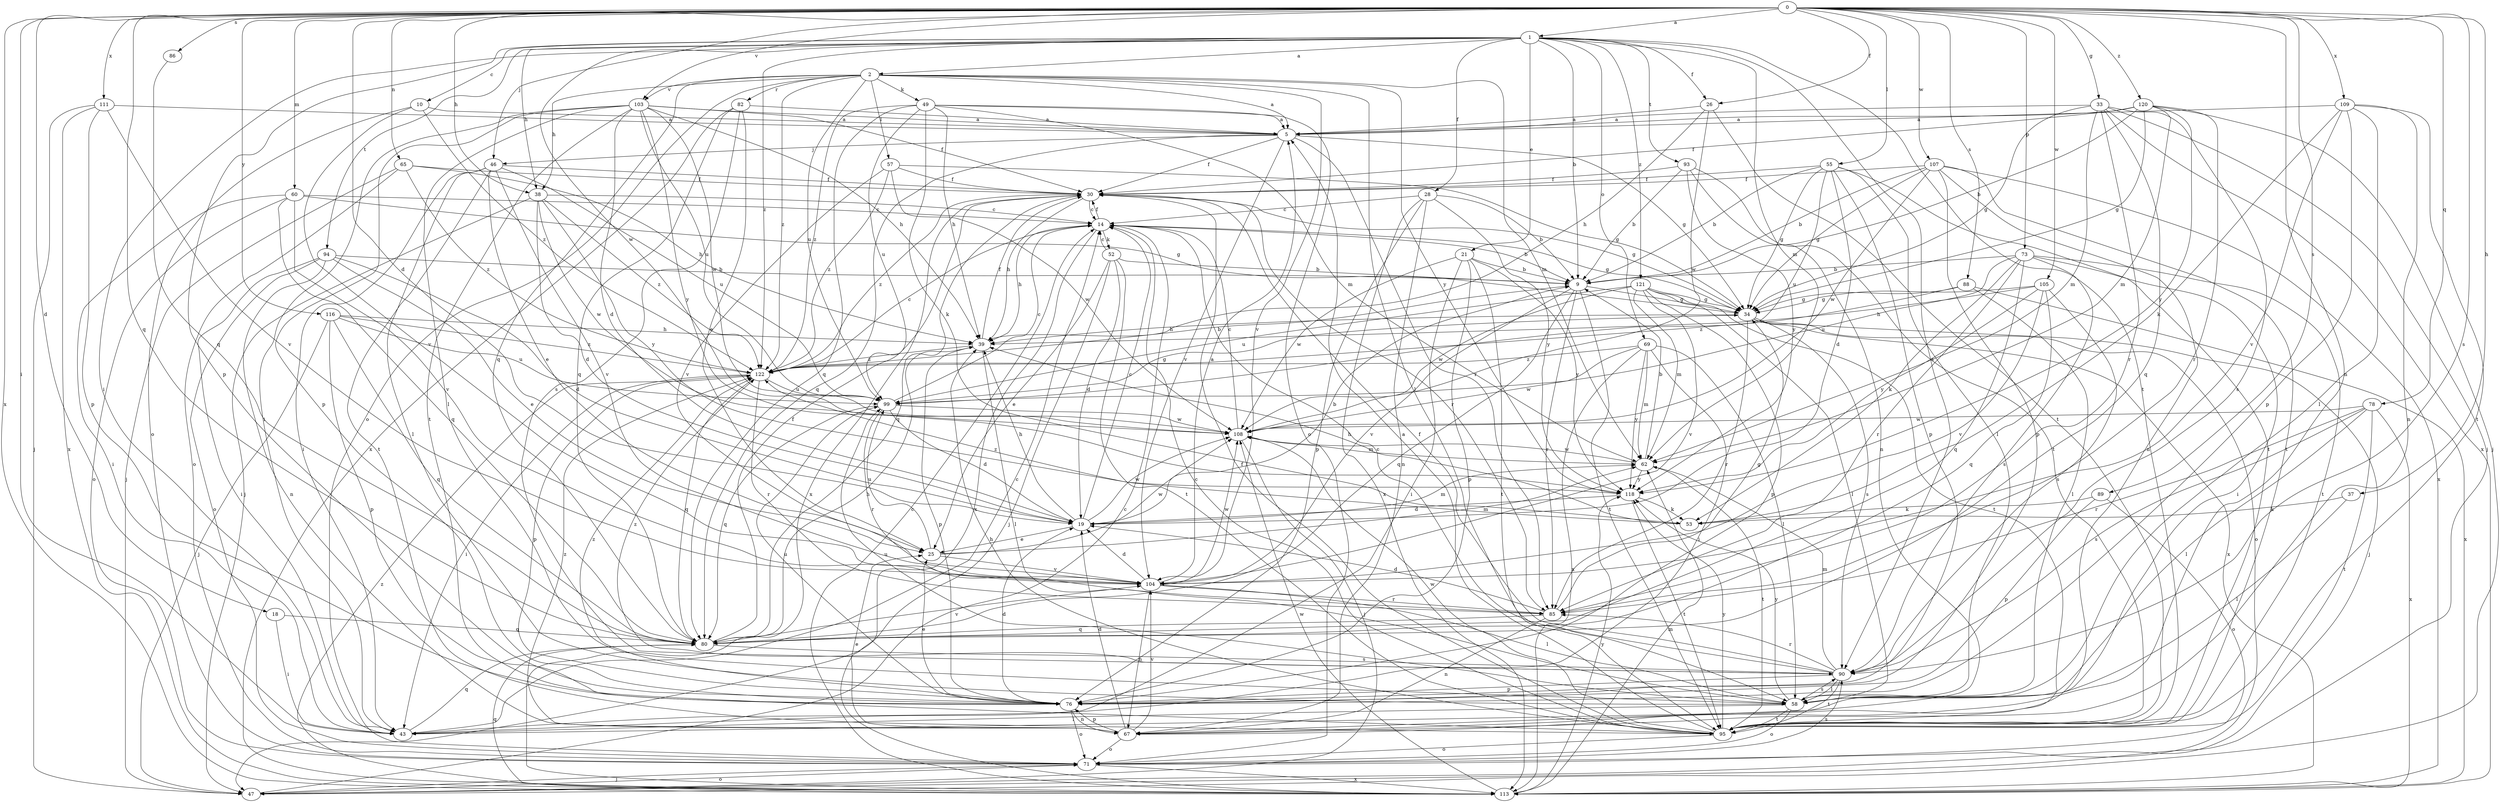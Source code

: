 strict digraph  {
0;
1;
2;
5;
9;
10;
14;
18;
19;
21;
25;
26;
28;
30;
33;
34;
37;
38;
39;
43;
46;
47;
49;
52;
53;
55;
57;
58;
60;
62;
65;
67;
69;
71;
73;
76;
78;
80;
82;
85;
86;
88;
89;
90;
93;
94;
95;
99;
103;
104;
105;
107;
108;
109;
111;
113;
116;
118;
120;
121;
122;
0 -> 1  [label=a];
0 -> 18  [label=d];
0 -> 19  [label=d];
0 -> 26  [label=f];
0 -> 33  [label=g];
0 -> 37  [label=h];
0 -> 38  [label=h];
0 -> 43  [label=i];
0 -> 46  [label=j];
0 -> 55  [label=l];
0 -> 60  [label=m];
0 -> 65  [label=n];
0 -> 67  [label=n];
0 -> 73  [label=p];
0 -> 78  [label=q];
0 -> 80  [label=q];
0 -> 86  [label=s];
0 -> 88  [label=s];
0 -> 89  [label=s];
0 -> 90  [label=s];
0 -> 103  [label=v];
0 -> 105  [label=w];
0 -> 107  [label=w];
0 -> 109  [label=x];
0 -> 111  [label=x];
0 -> 113  [label=x];
0 -> 116  [label=y];
0 -> 120  [label=z];
1 -> 2  [label=a];
1 -> 9  [label=b];
1 -> 10  [label=c];
1 -> 21  [label=e];
1 -> 26  [label=f];
1 -> 28  [label=f];
1 -> 38  [label=h];
1 -> 43  [label=i];
1 -> 62  [label=m];
1 -> 69  [label=o];
1 -> 76  [label=p];
1 -> 90  [label=s];
1 -> 93  [label=t];
1 -> 94  [label=t];
1 -> 95  [label=t];
1 -> 108  [label=w];
1 -> 121  [label=z];
1 -> 122  [label=z];
2 -> 5  [label=a];
2 -> 38  [label=h];
2 -> 49  [label=k];
2 -> 57  [label=l];
2 -> 58  [label=l];
2 -> 62  [label=m];
2 -> 71  [label=o];
2 -> 80  [label=q];
2 -> 82  [label=r];
2 -> 99  [label=u];
2 -> 103  [label=v];
2 -> 104  [label=v];
2 -> 118  [label=y];
2 -> 122  [label=z];
5 -> 30  [label=f];
5 -> 34  [label=g];
5 -> 46  [label=j];
5 -> 80  [label=q];
5 -> 85  [label=r];
5 -> 104  [label=v];
9 -> 34  [label=g];
9 -> 80  [label=q];
9 -> 85  [label=r];
9 -> 95  [label=t];
9 -> 104  [label=v];
10 -> 5  [label=a];
10 -> 71  [label=o];
10 -> 104  [label=v];
10 -> 122  [label=z];
14 -> 9  [label=b];
14 -> 30  [label=f];
14 -> 34  [label=g];
14 -> 39  [label=h];
14 -> 52  [label=k];
14 -> 113  [label=x];
18 -> 43  [label=i];
18 -> 80  [label=q];
19 -> 9  [label=b];
19 -> 14  [label=c];
19 -> 25  [label=e];
19 -> 39  [label=h];
19 -> 62  [label=m];
19 -> 108  [label=w];
21 -> 9  [label=b];
21 -> 43  [label=i];
21 -> 76  [label=p];
21 -> 95  [label=t];
21 -> 108  [label=w];
21 -> 118  [label=y];
25 -> 62  [label=m];
25 -> 99  [label=u];
25 -> 104  [label=v];
25 -> 108  [label=w];
26 -> 5  [label=a];
26 -> 39  [label=h];
26 -> 95  [label=t];
26 -> 108  [label=w];
28 -> 9  [label=b];
28 -> 14  [label=c];
28 -> 67  [label=n];
28 -> 76  [label=p];
28 -> 113  [label=x];
28 -> 118  [label=y];
30 -> 14  [label=c];
30 -> 34  [label=g];
30 -> 39  [label=h];
30 -> 80  [label=q];
30 -> 85  [label=r];
30 -> 113  [label=x];
30 -> 122  [label=z];
33 -> 5  [label=a];
33 -> 34  [label=g];
33 -> 47  [label=j];
33 -> 62  [label=m];
33 -> 80  [label=q];
33 -> 85  [label=r];
33 -> 90  [label=s];
33 -> 113  [label=x];
34 -> 39  [label=h];
34 -> 47  [label=j];
34 -> 71  [label=o];
34 -> 85  [label=r];
34 -> 90  [label=s];
34 -> 113  [label=x];
37 -> 53  [label=k];
37 -> 58  [label=l];
38 -> 14  [label=c];
38 -> 19  [label=d];
38 -> 47  [label=j];
38 -> 108  [label=w];
38 -> 118  [label=y];
38 -> 122  [label=z];
39 -> 30  [label=f];
39 -> 58  [label=l];
39 -> 76  [label=p];
39 -> 122  [label=z];
43 -> 14  [label=c];
43 -> 80  [label=q];
46 -> 25  [label=e];
46 -> 30  [label=f];
46 -> 43  [label=i];
46 -> 58  [label=l];
46 -> 95  [label=t];
46 -> 99  [label=u];
46 -> 104  [label=v];
47 -> 14  [label=c];
47 -> 71  [label=o];
49 -> 5  [label=a];
49 -> 39  [label=h];
49 -> 53  [label=k];
49 -> 62  [label=m];
49 -> 71  [label=o];
49 -> 80  [label=q];
49 -> 99  [label=u];
49 -> 122  [label=z];
52 -> 9  [label=b];
52 -> 14  [label=c];
52 -> 19  [label=d];
52 -> 25  [label=e];
52 -> 47  [label=j];
52 -> 95  [label=t];
53 -> 39  [label=h];
53 -> 122  [label=z];
55 -> 9  [label=b];
55 -> 19  [label=d];
55 -> 30  [label=f];
55 -> 34  [label=g];
55 -> 58  [label=l];
55 -> 76  [label=p];
55 -> 95  [label=t];
55 -> 99  [label=u];
57 -> 30  [label=f];
57 -> 34  [label=g];
57 -> 104  [label=v];
57 -> 108  [label=w];
57 -> 122  [label=z];
58 -> 43  [label=i];
58 -> 71  [label=o];
58 -> 90  [label=s];
58 -> 95  [label=t];
58 -> 99  [label=u];
58 -> 118  [label=y];
60 -> 14  [label=c];
60 -> 34  [label=g];
60 -> 43  [label=i];
60 -> 71  [label=o];
60 -> 80  [label=q];
60 -> 104  [label=v];
62 -> 9  [label=b];
62 -> 95  [label=t];
62 -> 108  [label=w];
62 -> 118  [label=y];
65 -> 30  [label=f];
65 -> 39  [label=h];
65 -> 47  [label=j];
65 -> 71  [label=o];
65 -> 122  [label=z];
67 -> 19  [label=d];
67 -> 25  [label=e];
67 -> 71  [label=o];
67 -> 76  [label=p];
67 -> 104  [label=v];
67 -> 122  [label=z];
69 -> 43  [label=i];
69 -> 58  [label=l];
69 -> 62  [label=m];
69 -> 108  [label=w];
69 -> 113  [label=x];
69 -> 118  [label=y];
69 -> 122  [label=z];
71 -> 47  [label=j];
71 -> 90  [label=s];
71 -> 113  [label=x];
73 -> 9  [label=b];
73 -> 43  [label=i];
73 -> 53  [label=k];
73 -> 80  [label=q];
73 -> 85  [label=r];
73 -> 90  [label=s];
73 -> 95  [label=t];
73 -> 99  [label=u];
76 -> 19  [label=d];
76 -> 25  [label=e];
76 -> 67  [label=n];
76 -> 71  [label=o];
76 -> 99  [label=u];
76 -> 122  [label=z];
78 -> 58  [label=l];
78 -> 85  [label=r];
78 -> 90  [label=s];
78 -> 95  [label=t];
78 -> 108  [label=w];
78 -> 113  [label=x];
80 -> 30  [label=f];
80 -> 39  [label=h];
80 -> 90  [label=s];
80 -> 104  [label=v];
82 -> 5  [label=a];
82 -> 25  [label=e];
82 -> 80  [label=q];
82 -> 90  [label=s];
82 -> 113  [label=x];
85 -> 19  [label=d];
85 -> 34  [label=g];
85 -> 67  [label=n];
85 -> 80  [label=q];
86 -> 80  [label=q];
88 -> 34  [label=g];
88 -> 58  [label=l];
88 -> 113  [label=x];
88 -> 122  [label=z];
89 -> 53  [label=k];
89 -> 71  [label=o];
89 -> 76  [label=p];
90 -> 14  [label=c];
90 -> 30  [label=f];
90 -> 58  [label=l];
90 -> 62  [label=m];
90 -> 76  [label=p];
90 -> 85  [label=r];
90 -> 95  [label=t];
90 -> 122  [label=z];
93 -> 9  [label=b];
93 -> 30  [label=f];
93 -> 67  [label=n];
93 -> 95  [label=t];
93 -> 118  [label=y];
94 -> 9  [label=b];
94 -> 19  [label=d];
94 -> 25  [label=e];
94 -> 43  [label=i];
94 -> 67  [label=n];
94 -> 71  [label=o];
95 -> 5  [label=a];
95 -> 14  [label=c];
95 -> 30  [label=f];
95 -> 39  [label=h];
95 -> 71  [label=o];
95 -> 108  [label=w];
95 -> 118  [label=y];
99 -> 14  [label=c];
99 -> 19  [label=d];
99 -> 34  [label=g];
99 -> 80  [label=q];
99 -> 85  [label=r];
99 -> 108  [label=w];
103 -> 5  [label=a];
103 -> 19  [label=d];
103 -> 30  [label=f];
103 -> 39  [label=h];
103 -> 43  [label=i];
103 -> 58  [label=l];
103 -> 76  [label=p];
103 -> 95  [label=t];
103 -> 99  [label=u];
103 -> 108  [label=w];
103 -> 118  [label=y];
104 -> 5  [label=a];
104 -> 19  [label=d];
104 -> 58  [label=l];
104 -> 67  [label=n];
104 -> 85  [label=r];
104 -> 108  [label=w];
105 -> 34  [label=g];
105 -> 39  [label=h];
105 -> 80  [label=q];
105 -> 90  [label=s];
105 -> 104  [label=v];
105 -> 118  [label=y];
107 -> 9  [label=b];
107 -> 30  [label=f];
107 -> 34  [label=g];
107 -> 67  [label=n];
107 -> 76  [label=p];
107 -> 95  [label=t];
107 -> 108  [label=w];
107 -> 113  [label=x];
108 -> 14  [label=c];
108 -> 47  [label=j];
108 -> 62  [label=m];
109 -> 5  [label=a];
109 -> 53  [label=k];
109 -> 58  [label=l];
109 -> 67  [label=n];
109 -> 76  [label=p];
109 -> 95  [label=t];
109 -> 104  [label=v];
111 -> 5  [label=a];
111 -> 47  [label=j];
111 -> 76  [label=p];
111 -> 104  [label=v];
111 -> 113  [label=x];
113 -> 14  [label=c];
113 -> 62  [label=m];
113 -> 80  [label=q];
113 -> 108  [label=w];
113 -> 118  [label=y];
113 -> 122  [label=z];
116 -> 39  [label=h];
116 -> 47  [label=j];
116 -> 76  [label=p];
116 -> 80  [label=q];
116 -> 99  [label=u];
116 -> 122  [label=z];
118 -> 19  [label=d];
118 -> 53  [label=k];
118 -> 95  [label=t];
120 -> 5  [label=a];
120 -> 9  [label=b];
120 -> 30  [label=f];
120 -> 34  [label=g];
120 -> 47  [label=j];
120 -> 62  [label=m];
120 -> 85  [label=r];
120 -> 118  [label=y];
121 -> 34  [label=g];
121 -> 58  [label=l];
121 -> 62  [label=m];
121 -> 76  [label=p];
121 -> 95  [label=t];
121 -> 99  [label=u];
121 -> 104  [label=v];
121 -> 108  [label=w];
122 -> 9  [label=b];
122 -> 14  [label=c];
122 -> 43  [label=i];
122 -> 76  [label=p];
122 -> 80  [label=q];
122 -> 85  [label=r];
122 -> 99  [label=u];
}
